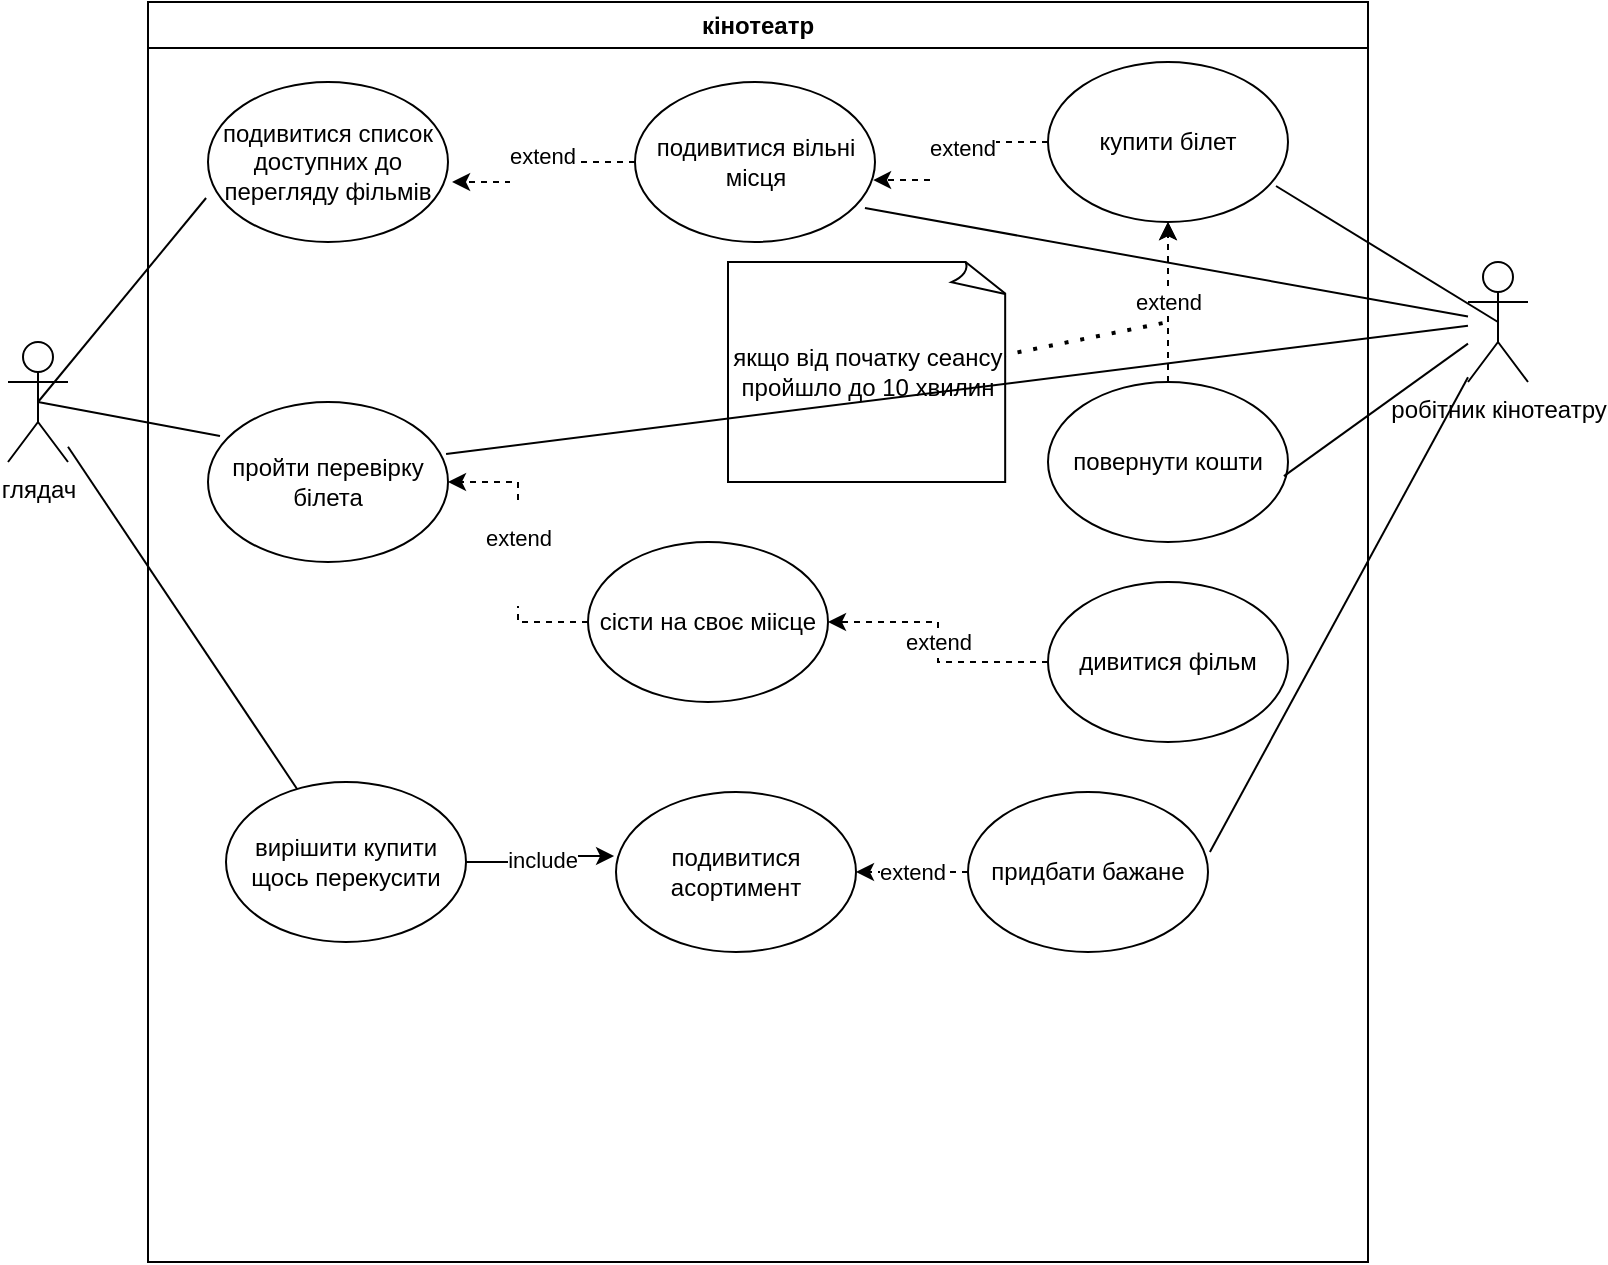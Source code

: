 <mxfile version="21.7.4" type="github">
  <diagram name="Сторінка-1" id="Tq_ss9qbDP-b7sr8NMDR">
    <mxGraphModel dx="926" dy="700" grid="1" gridSize="10" guides="1" tooltips="1" connect="1" arrows="1" fold="1" page="1" pageScale="1" pageWidth="827" pageHeight="1169" math="0" shadow="0">
      <root>
        <mxCell id="0" />
        <mxCell id="1" parent="0" />
        <mxCell id="Sio0LcyGTWQJamyzir7T-58" value="кінотеатр" style="swimlane;whiteSpace=wrap;html=1;" vertex="1" parent="1">
          <mxGeometry x="120" y="110" width="610" height="630" as="geometry" />
        </mxCell>
        <mxCell id="Sio0LcyGTWQJamyzir7T-63" value="подивитися список доступних до перегляду фільмів" style="ellipse;whiteSpace=wrap;html=1;" vertex="1" parent="Sio0LcyGTWQJamyzir7T-58">
          <mxGeometry x="30" y="40" width="120" height="80" as="geometry" />
        </mxCell>
        <mxCell id="Sio0LcyGTWQJamyzir7T-73" value="&#xa;&lt;span style=&quot;color: rgb(0, 0, 0); font-family: Helvetica; font-size: 11px; font-style: normal; font-variant-ligatures: normal; font-variant-caps: normal; font-weight: 400; letter-spacing: normal; orphans: 2; text-align: center; text-indent: 0px; text-transform: none; widows: 2; word-spacing: 0px; -webkit-text-stroke-width: 0px; background-color: rgb(255, 255, 255); text-decoration-thickness: initial; text-decoration-style: initial; text-decoration-color: initial; float: none; display: inline !important;&quot;&gt;extend&lt;/span&gt;&#xa;&#xa;" style="edgeStyle=orthogonalEdgeStyle;rounded=0;orthogonalLoop=1;jettySize=auto;html=1;entryX=0.992;entryY=0.613;entryDx=0;entryDy=0;entryPerimeter=0;dashed=1;" edge="1" parent="Sio0LcyGTWQJamyzir7T-58" source="Sio0LcyGTWQJamyzir7T-64" target="Sio0LcyGTWQJamyzir7T-65">
          <mxGeometry relative="1" as="geometry" />
        </mxCell>
        <mxCell id="Sio0LcyGTWQJamyzir7T-64" value="купити білет" style="ellipse;whiteSpace=wrap;html=1;" vertex="1" parent="Sio0LcyGTWQJamyzir7T-58">
          <mxGeometry x="450" y="30" width="120" height="80" as="geometry" />
        </mxCell>
        <mxCell id="Sio0LcyGTWQJamyzir7T-72" value="&#xa;&lt;span style=&quot;color: rgb(0, 0, 0); font-family: Helvetica; font-size: 11px; font-style: normal; font-variant-ligatures: normal; font-variant-caps: normal; font-weight: 400; letter-spacing: normal; orphans: 2; text-align: center; text-indent: 0px; text-transform: none; widows: 2; word-spacing: 0px; -webkit-text-stroke-width: 0px; background-color: rgb(255, 255, 255); text-decoration-thickness: initial; text-decoration-style: initial; text-decoration-color: initial; float: none; display: inline !important;&quot;&gt;extend&lt;/span&gt;&#xa;&#xa;" style="edgeStyle=orthogonalEdgeStyle;rounded=0;orthogonalLoop=1;jettySize=auto;html=1;dashed=1;entryX=1.017;entryY=0.625;entryDx=0;entryDy=0;entryPerimeter=0;" edge="1" parent="Sio0LcyGTWQJamyzir7T-58" source="Sio0LcyGTWQJamyzir7T-65" target="Sio0LcyGTWQJamyzir7T-63">
          <mxGeometry relative="1" as="geometry" />
        </mxCell>
        <mxCell id="Sio0LcyGTWQJamyzir7T-65" value="подивитися вільні місця" style="ellipse;whiteSpace=wrap;html=1;" vertex="1" parent="Sio0LcyGTWQJamyzir7T-58">
          <mxGeometry x="243.5" y="40" width="120" height="80" as="geometry" />
        </mxCell>
        <mxCell id="Sio0LcyGTWQJamyzir7T-78" value="" style="edgeStyle=orthogonalEdgeStyle;rounded=0;orthogonalLoop=1;jettySize=auto;html=1;dashed=1;" edge="1" parent="Sio0LcyGTWQJamyzir7T-58" source="Sio0LcyGTWQJamyzir7T-66" target="Sio0LcyGTWQJamyzir7T-64">
          <mxGeometry relative="1" as="geometry" />
        </mxCell>
        <mxCell id="Sio0LcyGTWQJamyzir7T-79" value="extend" style="edgeStyle=orthogonalEdgeStyle;rounded=0;orthogonalLoop=1;jettySize=auto;html=1;dashed=1;" edge="1" parent="Sio0LcyGTWQJamyzir7T-58" source="Sio0LcyGTWQJamyzir7T-66" target="Sio0LcyGTWQJamyzir7T-64">
          <mxGeometry relative="1" as="geometry" />
        </mxCell>
        <mxCell id="Sio0LcyGTWQJamyzir7T-66" value="повернути кошти" style="ellipse;whiteSpace=wrap;html=1;" vertex="1" parent="Sio0LcyGTWQJamyzir7T-58">
          <mxGeometry x="450" y="190" width="120" height="80" as="geometry" />
        </mxCell>
        <mxCell id="Sio0LcyGTWQJamyzir7T-68" value="сісти на своє міісце" style="ellipse;whiteSpace=wrap;html=1;" vertex="1" parent="Sio0LcyGTWQJamyzir7T-58">
          <mxGeometry x="220" y="270" width="120" height="80" as="geometry" />
        </mxCell>
        <mxCell id="Sio0LcyGTWQJamyzir7T-86" value="extend" style="edgeStyle=orthogonalEdgeStyle;rounded=0;orthogonalLoop=1;jettySize=auto;html=1;dashed=1;" edge="1" parent="Sio0LcyGTWQJamyzir7T-58" source="Sio0LcyGTWQJamyzir7T-69" target="Sio0LcyGTWQJamyzir7T-68">
          <mxGeometry relative="1" as="geometry" />
        </mxCell>
        <mxCell id="Sio0LcyGTWQJamyzir7T-69" value="дивитися фільм" style="ellipse;whiteSpace=wrap;html=1;" vertex="1" parent="Sio0LcyGTWQJamyzir7T-58">
          <mxGeometry x="450" y="290" width="120" height="80" as="geometry" />
        </mxCell>
        <mxCell id="Sio0LcyGTWQJamyzir7T-89" value="include" style="edgeStyle=orthogonalEdgeStyle;rounded=0;orthogonalLoop=1;jettySize=auto;html=1;entryX=-0.008;entryY=0.4;entryDx=0;entryDy=0;entryPerimeter=0;" edge="1" parent="Sio0LcyGTWQJamyzir7T-58" source="Sio0LcyGTWQJamyzir7T-70" target="Sio0LcyGTWQJamyzir7T-90">
          <mxGeometry relative="1" as="geometry">
            <mxPoint x="240" y="430" as="targetPoint" />
          </mxGeometry>
        </mxCell>
        <mxCell id="Sio0LcyGTWQJamyzir7T-70" value="вирішити купити щось перекусити" style="ellipse;whiteSpace=wrap;html=1;" vertex="1" parent="Sio0LcyGTWQJamyzir7T-58">
          <mxGeometry x="39" y="390" width="120" height="80" as="geometry" />
        </mxCell>
        <mxCell id="Sio0LcyGTWQJamyzir7T-80" value="" style="endArrow=none;dashed=1;html=1;dashPattern=1 3;strokeWidth=2;rounded=0;exitX=0.978;exitY=0.425;exitDx=0;exitDy=0;exitPerimeter=0;" edge="1" parent="Sio0LcyGTWQJamyzir7T-58" source="Sio0LcyGTWQJamyzir7T-81">
          <mxGeometry width="50" height="50" relative="1" as="geometry">
            <mxPoint x="420" y="160" as="sourcePoint" />
            <mxPoint x="510" y="160" as="targetPoint" />
          </mxGeometry>
        </mxCell>
        <mxCell id="Sio0LcyGTWQJamyzir7T-81" value="якщо від початку сеансу пройшло до 10 хвилин" style="whiteSpace=wrap;html=1;shape=mxgraph.basic.document" vertex="1" parent="Sio0LcyGTWQJamyzir7T-58">
          <mxGeometry x="290" y="130" width="140" height="110" as="geometry" />
        </mxCell>
        <mxCell id="Sio0LcyGTWQJamyzir7T-90" value="подивитися асортимент" style="ellipse;whiteSpace=wrap;html=1;" vertex="1" parent="Sio0LcyGTWQJamyzir7T-58">
          <mxGeometry x="234" y="395" width="120" height="80" as="geometry" />
        </mxCell>
        <mxCell id="Sio0LcyGTWQJamyzir7T-93" value="extend" style="edgeStyle=orthogonalEdgeStyle;rounded=0;orthogonalLoop=1;jettySize=auto;html=1;dashed=1;" edge="1" parent="Sio0LcyGTWQJamyzir7T-58" source="Sio0LcyGTWQJamyzir7T-92" target="Sio0LcyGTWQJamyzir7T-90">
          <mxGeometry relative="1" as="geometry" />
        </mxCell>
        <mxCell id="Sio0LcyGTWQJamyzir7T-92" value="придбати бажане" style="ellipse;whiteSpace=wrap;html=1;" vertex="1" parent="Sio0LcyGTWQJamyzir7T-58">
          <mxGeometry x="410" y="395" width="120" height="80" as="geometry" />
        </mxCell>
        <mxCell id="Sio0LcyGTWQJamyzir7T-59" value="глядач" style="shape=umlActor;verticalLabelPosition=bottom;verticalAlign=top;html=1;outlineConnect=0;" vertex="1" parent="1">
          <mxGeometry x="50" y="280" width="30" height="60" as="geometry" />
        </mxCell>
        <mxCell id="Sio0LcyGTWQJamyzir7T-60" value="робітник кінотеатру" style="shape=umlActor;verticalLabelPosition=bottom;verticalAlign=top;html=1;outlineConnect=0;" vertex="1" parent="1">
          <mxGeometry x="780" y="240" width="30" height="60" as="geometry" />
        </mxCell>
        <mxCell id="Sio0LcyGTWQJamyzir7T-71" value="" style="endArrow=none;html=1;rounded=0;entryX=-0.008;entryY=0.725;entryDx=0;entryDy=0;entryPerimeter=0;exitX=0.5;exitY=0.5;exitDx=0;exitDy=0;exitPerimeter=0;" edge="1" parent="1" source="Sio0LcyGTWQJamyzir7T-59" target="Sio0LcyGTWQJamyzir7T-63">
          <mxGeometry width="50" height="50" relative="1" as="geometry">
            <mxPoint x="190" y="260" as="sourcePoint" />
            <mxPoint x="240" y="210" as="targetPoint" />
          </mxGeometry>
        </mxCell>
        <mxCell id="Sio0LcyGTWQJamyzir7T-74" value="" style="endArrow=none;html=1;rounded=0;entryX=0.5;entryY=0.5;entryDx=0;entryDy=0;entryPerimeter=0;exitX=0.95;exitY=0.775;exitDx=0;exitDy=0;exitPerimeter=0;" edge="1" parent="1" source="Sio0LcyGTWQJamyzir7T-64" target="Sio0LcyGTWQJamyzir7T-60">
          <mxGeometry width="50" height="50" relative="1" as="geometry">
            <mxPoint x="650" y="350" as="sourcePoint" />
            <mxPoint x="700" y="300" as="targetPoint" />
          </mxGeometry>
        </mxCell>
        <mxCell id="Sio0LcyGTWQJamyzir7T-75" value="" style="endArrow=none;html=1;rounded=0;exitX=0.958;exitY=0.788;exitDx=0;exitDy=0;exitPerimeter=0;" edge="1" parent="1" source="Sio0LcyGTWQJamyzir7T-65" target="Sio0LcyGTWQJamyzir7T-60">
          <mxGeometry width="50" height="50" relative="1" as="geometry">
            <mxPoint x="620" y="350" as="sourcePoint" />
            <mxPoint x="670" y="300" as="targetPoint" />
          </mxGeometry>
        </mxCell>
        <mxCell id="Sio0LcyGTWQJamyzir7T-77" value="" style="endArrow=none;html=1;rounded=0;" edge="1" parent="1" source="Sio0LcyGTWQJamyzir7T-70" target="Sio0LcyGTWQJamyzir7T-59">
          <mxGeometry width="50" height="50" relative="1" as="geometry">
            <mxPoint x="130" y="460" as="sourcePoint" />
            <mxPoint x="180" y="410" as="targetPoint" />
          </mxGeometry>
        </mxCell>
        <mxCell id="Sio0LcyGTWQJamyzir7T-82" value="" style="endArrow=none;html=1;rounded=0;exitX=0.5;exitY=0.5;exitDx=0;exitDy=0;exitPerimeter=0;" edge="1" parent="1" source="Sio0LcyGTWQJamyzir7T-67">
          <mxGeometry width="50" height="50" relative="1" as="geometry">
            <mxPoint x="130" y="330" as="sourcePoint" />
            <mxPoint x="220" y="340" as="targetPoint" />
          </mxGeometry>
        </mxCell>
        <mxCell id="Sio0LcyGTWQJamyzir7T-83" value="" style="endArrow=none;html=1;rounded=0;exitX=0.5;exitY=0.5;exitDx=0;exitDy=0;exitPerimeter=0;entryX=0.05;entryY=0.213;entryDx=0;entryDy=0;entryPerimeter=0;" edge="1" parent="1" source="Sio0LcyGTWQJamyzir7T-59" target="Sio0LcyGTWQJamyzir7T-67">
          <mxGeometry width="50" height="50" relative="1" as="geometry">
            <mxPoint x="65" y="310" as="sourcePoint" />
            <mxPoint x="220" y="340" as="targetPoint" />
          </mxGeometry>
        </mxCell>
        <mxCell id="Sio0LcyGTWQJamyzir7T-67" value="пройти перевірку білета" style="ellipse;whiteSpace=wrap;html=1;" vertex="1" parent="1">
          <mxGeometry x="150" y="310" width="120" height="80" as="geometry" />
        </mxCell>
        <mxCell id="Sio0LcyGTWQJamyzir7T-87" value="&#xa;&lt;span style=&quot;color: rgb(0, 0, 0); font-family: Helvetica; font-size: 11px; font-style: normal; font-variant-ligatures: normal; font-variant-caps: normal; font-weight: 400; letter-spacing: normal; orphans: 2; text-align: center; text-indent: 0px; text-transform: none; widows: 2; word-spacing: 0px; -webkit-text-stroke-width: 0px; background-color: rgb(255, 255, 255); text-decoration-thickness: initial; text-decoration-style: initial; text-decoration-color: initial; float: none; display: inline !important;&quot;&gt;extend&lt;/span&gt;&#xa;&#xa;" style="edgeStyle=orthogonalEdgeStyle;rounded=0;orthogonalLoop=1;jettySize=auto;html=1;dashed=1;" edge="1" parent="1" source="Sio0LcyGTWQJamyzir7T-68" target="Sio0LcyGTWQJamyzir7T-67">
          <mxGeometry relative="1" as="geometry" />
        </mxCell>
        <mxCell id="Sio0LcyGTWQJamyzir7T-94" value="" style="endArrow=none;html=1;rounded=0;exitX=1.008;exitY=0.375;exitDx=0;exitDy=0;exitPerimeter=0;" edge="1" parent="1" source="Sio0LcyGTWQJamyzir7T-92" target="Sio0LcyGTWQJamyzir7T-60">
          <mxGeometry width="50" height="50" relative="1" as="geometry">
            <mxPoint x="780" y="450" as="sourcePoint" />
            <mxPoint x="830" y="400" as="targetPoint" />
          </mxGeometry>
        </mxCell>
        <mxCell id="Sio0LcyGTWQJamyzir7T-95" value="" style="endArrow=none;html=1;rounded=0;exitX=0.983;exitY=0.588;exitDx=0;exitDy=0;exitPerimeter=0;" edge="1" parent="1" source="Sio0LcyGTWQJamyzir7T-66" target="Sio0LcyGTWQJamyzir7T-60">
          <mxGeometry width="50" height="50" relative="1" as="geometry">
            <mxPoint x="700" y="340" as="sourcePoint" />
            <mxPoint x="750" y="290" as="targetPoint" />
          </mxGeometry>
        </mxCell>
        <mxCell id="Sio0LcyGTWQJamyzir7T-96" value="" style="endArrow=none;html=1;rounded=0;exitX=0.992;exitY=0.325;exitDx=0;exitDy=0;exitPerimeter=0;" edge="1" parent="1" source="Sio0LcyGTWQJamyzir7T-67" target="Sio0LcyGTWQJamyzir7T-60">
          <mxGeometry width="50" height="50" relative="1" as="geometry">
            <mxPoint x="720" y="550" as="sourcePoint" />
            <mxPoint x="770" y="500" as="targetPoint" />
          </mxGeometry>
        </mxCell>
      </root>
    </mxGraphModel>
  </diagram>
</mxfile>
